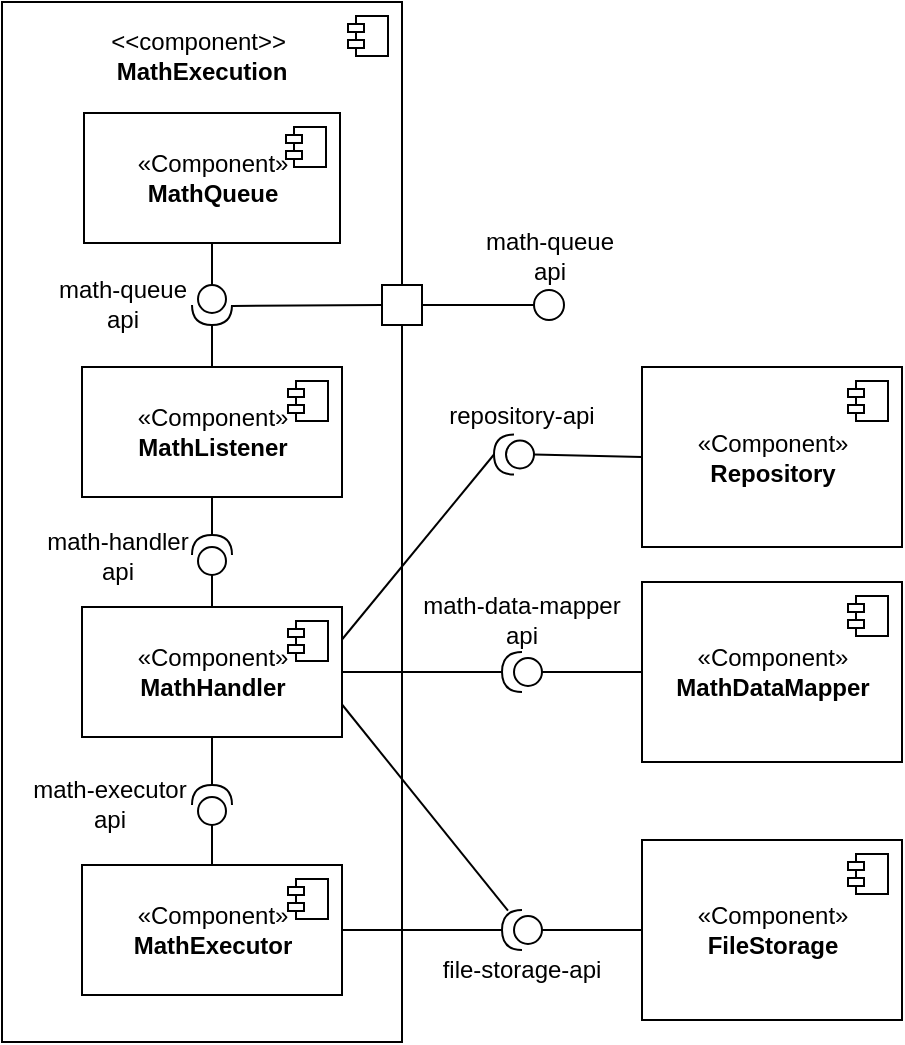 <mxfile version="17.2.4" type="device"><diagram id="9peL6Jdyi7slHA2bSrLi" name="Страница 1"><mxGraphModel dx="485" dy="1522" grid="1" gridSize="10" guides="1" tooltips="1" connect="1" arrows="1" fold="1" page="1" pageScale="1" pageWidth="827" pageHeight="1169" math="0" shadow="0"><root><mxCell id="0"/><mxCell id="1" parent="0"/><mxCell id="KFWdIDt0UImOJ-kJL9E7-3" value="" style="html=1;dropTarget=0;" parent="1" vertex="1"><mxGeometry x="60" y="-1150" width="200" height="520" as="geometry"/></mxCell><mxCell id="KFWdIDt0UImOJ-kJL9E7-4" value="" style="shape=module;jettyWidth=8;jettyHeight=4;" parent="KFWdIDt0UImOJ-kJL9E7-3" vertex="1"><mxGeometry x="1" width="20" height="20" relative="1" as="geometry"><mxPoint x="-27" y="7" as="offset"/></mxGeometry></mxCell><mxCell id="KFWdIDt0UImOJ-kJL9E7-5" value="&amp;lt;&amp;lt;component&amp;gt;&amp;gt;&amp;nbsp;&lt;br&gt;&lt;b&gt;MathExecution&lt;/b&gt;" style="text;html=1;strokeColor=none;fillColor=none;align=center;verticalAlign=middle;whiteSpace=wrap;rounded=0;" parent="1" vertex="1"><mxGeometry x="108" y="-1138.5" width="104" height="30" as="geometry"/></mxCell><mxCell id="KFWdIDt0UImOJ-kJL9E7-73" style="edgeStyle=none;rounded=0;orthogonalLoop=1;jettySize=auto;html=1;exitX=1;exitY=0.5;exitDx=0;exitDy=0;endArrow=none;endFill=0;entryX=1;entryY=0.5;entryDx=0;entryDy=0;entryPerimeter=0;" parent="1" source="KFWdIDt0UImOJ-kJL9E7-6" target="KFWdIDt0UImOJ-kJL9E7-38" edge="1"><mxGeometry relative="1" as="geometry"><mxPoint x="407" y="-508.5" as="targetPoint"/></mxGeometry></mxCell><mxCell id="KFWdIDt0UImOJ-kJL9E7-6" value="«Component»&lt;br&gt;&lt;b&gt;MathExecutor&lt;/b&gt;" style="html=1;dropTarget=0;" parent="1" vertex="1"><mxGeometry x="100" y="-718.5" width="130" height="65" as="geometry"/></mxCell><mxCell id="KFWdIDt0UImOJ-kJL9E7-7" value="" style="shape=module;jettyWidth=8;jettyHeight=4;" parent="KFWdIDt0UImOJ-kJL9E7-6" vertex="1"><mxGeometry x="1" width="20" height="20" relative="1" as="geometry"><mxPoint x="-27" y="7" as="offset"/></mxGeometry></mxCell><mxCell id="KFWdIDt0UImOJ-kJL9E7-66" style="edgeStyle=none;rounded=0;orthogonalLoop=1;jettySize=auto;html=1;exitX=1;exitY=0.5;exitDx=0;exitDy=0;entryX=1;entryY=0.5;entryDx=0;entryDy=0;entryPerimeter=0;endArrow=none;endFill=0;" parent="1" source="KFWdIDt0UImOJ-kJL9E7-9" target="KFWdIDt0UImOJ-kJL9E7-64" edge="1"><mxGeometry relative="1" as="geometry"/></mxCell><mxCell id="KFWdIDt0UImOJ-kJL9E7-68" style="edgeStyle=none;rounded=0;orthogonalLoop=1;jettySize=auto;html=1;exitX=1;exitY=0.25;exitDx=0;exitDy=0;entryX=1;entryY=0.5;entryDx=0;entryDy=0;entryPerimeter=0;endArrow=none;endFill=0;" parent="1" source="KFWdIDt0UImOJ-kJL9E7-9" target="KFWdIDt0UImOJ-kJL9E7-59" edge="1"><mxGeometry relative="1" as="geometry"/></mxCell><mxCell id="KFWdIDt0UImOJ-kJL9E7-69" style="edgeStyle=none;rounded=0;orthogonalLoop=1;jettySize=auto;html=1;exitX=0.5;exitY=1;exitDx=0;exitDy=0;entryX=1;entryY=0.5;entryDx=0;entryDy=0;entryPerimeter=0;endArrow=none;endFill=0;" parent="1" source="KFWdIDt0UImOJ-kJL9E7-9" target="KFWdIDt0UImOJ-kJL9E7-28" edge="1"><mxGeometry relative="1" as="geometry"/></mxCell><mxCell id="KFWdIDt0UImOJ-kJL9E7-72" style="edgeStyle=none;rounded=0;orthogonalLoop=1;jettySize=auto;html=1;exitX=1;exitY=0.75;exitDx=0;exitDy=0;entryX=0.851;entryY=0.982;entryDx=0;entryDy=0;entryPerimeter=0;endArrow=none;endFill=0;" parent="1" source="KFWdIDt0UImOJ-kJL9E7-9" target="KFWdIDt0UImOJ-kJL9E7-38" edge="1"><mxGeometry relative="1" as="geometry"/></mxCell><mxCell id="KFWdIDt0UImOJ-kJL9E7-9" value="«Component»&lt;br&gt;&lt;b&gt;MathHandler&lt;/b&gt;" style="html=1;dropTarget=0;" parent="1" vertex="1"><mxGeometry x="100" y="-847.5" width="130" height="65" as="geometry"/></mxCell><mxCell id="KFWdIDt0UImOJ-kJL9E7-10" value="" style="shape=module;jettyWidth=8;jettyHeight=4;" parent="KFWdIDt0UImOJ-kJL9E7-9" vertex="1"><mxGeometry x="1" width="20" height="20" relative="1" as="geometry"><mxPoint x="-27" y="7" as="offset"/></mxGeometry></mxCell><mxCell id="KFWdIDt0UImOJ-kJL9E7-51" style="edgeStyle=none;rounded=0;orthogonalLoop=1;jettySize=auto;html=1;exitX=0.5;exitY=1;exitDx=0;exitDy=0;endArrow=none;endFill=0;entryX=1;entryY=0.5;entryDx=0;entryDy=0;entryPerimeter=0;" parent="1" source="KFWdIDt0UImOJ-kJL9E7-11" target="KFWdIDt0UImOJ-kJL9E7-25" edge="1"><mxGeometry relative="1" as="geometry"><mxPoint x="187" y="-888.5" as="targetPoint"/></mxGeometry></mxCell><mxCell id="KFWdIDt0UImOJ-kJL9E7-11" value="«Component»&lt;br&gt;&lt;b&gt;MathListener&lt;/b&gt;" style="html=1;dropTarget=0;" parent="1" vertex="1"><mxGeometry x="100" y="-967.5" width="130" height="65" as="geometry"/></mxCell><mxCell id="KFWdIDt0UImOJ-kJL9E7-12" value="" style="shape=module;jettyWidth=8;jettyHeight=4;" parent="KFWdIDt0UImOJ-kJL9E7-11" vertex="1"><mxGeometry x="1" width="20" height="20" relative="1" as="geometry"><mxPoint x="-27" y="7" as="offset"/></mxGeometry></mxCell><mxCell id="KFWdIDt0UImOJ-kJL9E7-45" style="edgeStyle=none;rounded=0;orthogonalLoop=1;jettySize=auto;html=1;exitX=0.5;exitY=1;exitDx=0;exitDy=0;entryX=0;entryY=0.5;entryDx=0;entryDy=0;entryPerimeter=0;endArrow=none;endFill=0;" parent="1" source="KFWdIDt0UImOJ-kJL9E7-14" target="KFWdIDt0UImOJ-kJL9E7-44" edge="1"><mxGeometry relative="1" as="geometry"/></mxCell><mxCell id="KFWdIDt0UImOJ-kJL9E7-14" value="«Component»&lt;br&gt;&lt;b&gt;MathQueue&lt;/b&gt;" style="html=1;dropTarget=0;" parent="1" vertex="1"><mxGeometry x="101" y="-1094.5" width="128" height="65" as="geometry"/></mxCell><mxCell id="KFWdIDt0UImOJ-kJL9E7-15" value="" style="shape=module;jettyWidth=8;jettyHeight=4;" parent="KFWdIDt0UImOJ-kJL9E7-14" vertex="1"><mxGeometry x="1" width="20" height="20" relative="1" as="geometry"><mxPoint x="-27" y="7" as="offset"/></mxGeometry></mxCell><mxCell id="KFWdIDt0UImOJ-kJL9E7-70" style="edgeStyle=none;rounded=0;orthogonalLoop=1;jettySize=auto;html=1;exitX=0;exitY=0.5;exitDx=0;exitDy=0;exitPerimeter=0;entryX=0.5;entryY=0;entryDx=0;entryDy=0;endArrow=none;endFill=0;" parent="1" source="KFWdIDt0UImOJ-kJL9E7-28" target="KFWdIDt0UImOJ-kJL9E7-6" edge="1"><mxGeometry relative="1" as="geometry"/></mxCell><mxCell id="KFWdIDt0UImOJ-kJL9E7-28" value="" style="shape=providedRequiredInterface;html=1;verticalLabelPosition=bottom;sketch=0;direction=north;" parent="1" vertex="1"><mxGeometry x="155" y="-758.5" width="20" height="20" as="geometry"/></mxCell><mxCell id="KFWdIDt0UImOJ-kJL9E7-35" value="«Component»&lt;br&gt;&lt;b&gt;FileStorage&lt;/b&gt;" style="html=1;dropTarget=0;fillColor=default;" parent="1" vertex="1"><mxGeometry x="380" y="-731" width="130" height="90" as="geometry"/></mxCell><mxCell id="KFWdIDt0UImOJ-kJL9E7-36" value="" style="shape=module;jettyWidth=8;jettyHeight=4;fillColor=default;" parent="KFWdIDt0UImOJ-kJL9E7-35" vertex="1"><mxGeometry x="1" width="20" height="20" relative="1" as="geometry"><mxPoint x="-27" y="7" as="offset"/></mxGeometry></mxCell><mxCell id="KFWdIDt0UImOJ-kJL9E7-53" style="edgeStyle=none;rounded=0;orthogonalLoop=1;jettySize=auto;html=1;exitX=0;exitY=0.5;exitDx=0;exitDy=0;exitPerimeter=0;entryX=0;entryY=0.5;entryDx=0;entryDy=0;endArrow=none;endFill=0;" parent="1" source="KFWdIDt0UImOJ-kJL9E7-38" target="KFWdIDt0UImOJ-kJL9E7-35" edge="1"><mxGeometry relative="1" as="geometry"/></mxCell><mxCell id="KFWdIDt0UImOJ-kJL9E7-38" value="" style="shape=providedRequiredInterface;html=1;verticalLabelPosition=bottom;sketch=0;fillColor=default;direction=west;" parent="1" vertex="1"><mxGeometry x="310" y="-696" width="20" height="20" as="geometry"/></mxCell><mxCell id="KFWdIDt0UImOJ-kJL9E7-39" value="file-storage-api" style="text;html=1;strokeColor=none;fillColor=none;align=center;verticalAlign=middle;whiteSpace=wrap;rounded=0;" parent="1" vertex="1"><mxGeometry x="275" y="-681" width="90" height="30" as="geometry"/></mxCell><mxCell id="KFWdIDt0UImOJ-kJL9E7-46" style="edgeStyle=none;rounded=0;orthogonalLoop=1;jettySize=auto;html=1;exitX=1;exitY=0.5;exitDx=0;exitDy=0;exitPerimeter=0;entryX=0.5;entryY=0;entryDx=0;entryDy=0;endArrow=none;endFill=0;" parent="1" source="KFWdIDt0UImOJ-kJL9E7-44" target="KFWdIDt0UImOJ-kJL9E7-11" edge="1"><mxGeometry relative="1" as="geometry"/></mxCell><mxCell id="KFWdIDt0UImOJ-kJL9E7-52" style="edgeStyle=none;rounded=0;orthogonalLoop=1;jettySize=auto;html=1;exitX=0;exitY=0.5;exitDx=0;exitDy=0;exitPerimeter=0;entryX=0.5;entryY=0;entryDx=0;entryDy=0;endArrow=none;endFill=0;" parent="1" source="KFWdIDt0UImOJ-kJL9E7-25" target="KFWdIDt0UImOJ-kJL9E7-9" edge="1"><mxGeometry relative="1" as="geometry"/></mxCell><mxCell id="KFWdIDt0UImOJ-kJL9E7-25" value="" style="shape=providedRequiredInterface;html=1;verticalLabelPosition=bottom;sketch=0;direction=north;" parent="1" vertex="1"><mxGeometry x="155" y="-883.5" width="20" height="20" as="geometry"/></mxCell><mxCell id="KFWdIDt0UImOJ-kJL9E7-47" value="math-handler&lt;br&gt;api" style="text;html=1;strokeColor=none;fillColor=none;align=center;verticalAlign=middle;whiteSpace=wrap;rounded=0;" parent="1" vertex="1"><mxGeometry x="72.5" y="-888.5" width="90" height="30" as="geometry"/></mxCell><mxCell id="KFWdIDt0UImOJ-kJL9E7-56" value="«Component»&lt;br&gt;&lt;b&gt;Repository&lt;/b&gt;" style="html=1;dropTarget=0;fillColor=default;" parent="1" vertex="1"><mxGeometry x="380" y="-967.5" width="130" height="90" as="geometry"/></mxCell><mxCell id="KFWdIDt0UImOJ-kJL9E7-57" value="" style="shape=module;jettyWidth=8;jettyHeight=4;fillColor=default;" parent="KFWdIDt0UImOJ-kJL9E7-56" vertex="1"><mxGeometry x="1" width="20" height="20" relative="1" as="geometry"><mxPoint x="-27" y="7" as="offset"/></mxGeometry></mxCell><mxCell id="KFWdIDt0UImOJ-kJL9E7-58" style="edgeStyle=none;rounded=0;orthogonalLoop=1;jettySize=auto;html=1;exitX=0;exitY=0.5;exitDx=0;exitDy=0;exitPerimeter=0;entryX=0;entryY=0.5;entryDx=0;entryDy=0;endArrow=none;endFill=0;" parent="1" source="KFWdIDt0UImOJ-kJL9E7-59" target="KFWdIDt0UImOJ-kJL9E7-56" edge="1"><mxGeometry relative="1" as="geometry"/></mxCell><mxCell id="KFWdIDt0UImOJ-kJL9E7-59" value="" style="shape=providedRequiredInterface;html=1;verticalLabelPosition=bottom;sketch=0;fillColor=default;direction=west;" parent="1" vertex="1"><mxGeometry x="306" y="-933.75" width="20" height="20" as="geometry"/></mxCell><mxCell id="KFWdIDt0UImOJ-kJL9E7-60" value="repository-api" style="text;html=1;strokeColor=none;fillColor=none;align=center;verticalAlign=middle;whiteSpace=wrap;rounded=0;" parent="1" vertex="1"><mxGeometry x="275" y="-957.75" width="90" height="30" as="geometry"/></mxCell><mxCell id="KFWdIDt0UImOJ-kJL9E7-61" value="«Component»&lt;br&gt;&lt;b&gt;MathDataMapper&lt;/b&gt;" style="html=1;dropTarget=0;fillColor=default;" parent="1" vertex="1"><mxGeometry x="380" y="-860" width="130" height="90" as="geometry"/></mxCell><mxCell id="KFWdIDt0UImOJ-kJL9E7-62" value="" style="shape=module;jettyWidth=8;jettyHeight=4;fillColor=default;" parent="KFWdIDt0UImOJ-kJL9E7-61" vertex="1"><mxGeometry x="1" width="20" height="20" relative="1" as="geometry"><mxPoint x="-27" y="7" as="offset"/></mxGeometry></mxCell><mxCell id="KFWdIDt0UImOJ-kJL9E7-63" style="edgeStyle=none;rounded=0;orthogonalLoop=1;jettySize=auto;html=1;exitX=0;exitY=0.5;exitDx=0;exitDy=0;exitPerimeter=0;entryX=0;entryY=0.5;entryDx=0;entryDy=0;endArrow=none;endFill=0;" parent="1" source="KFWdIDt0UImOJ-kJL9E7-64" target="KFWdIDt0UImOJ-kJL9E7-61" edge="1"><mxGeometry relative="1" as="geometry"/></mxCell><mxCell id="KFWdIDt0UImOJ-kJL9E7-64" value="" style="shape=providedRequiredInterface;html=1;verticalLabelPosition=bottom;sketch=0;fillColor=default;direction=west;" parent="1" vertex="1"><mxGeometry x="310" y="-825" width="20" height="20" as="geometry"/></mxCell><mxCell id="KFWdIDt0UImOJ-kJL9E7-65" value="math-data-mapper&lt;br&gt;api" style="text;html=1;strokeColor=none;fillColor=none;align=center;verticalAlign=middle;whiteSpace=wrap;rounded=0;" parent="1" vertex="1"><mxGeometry x="260" y="-856" width="120" height="30" as="geometry"/></mxCell><mxCell id="KFWdIDt0UImOJ-kJL9E7-71" value="math-executor&lt;br&gt;api" style="text;html=1;strokeColor=none;fillColor=none;align=center;verticalAlign=middle;whiteSpace=wrap;rounded=0;" parent="1" vertex="1"><mxGeometry x="69" y="-764.5" width="90" height="30" as="geometry"/></mxCell><mxCell id="KFWdIDt0UImOJ-kJL9E7-75" value="" style="ellipse;whiteSpace=wrap;html=1;aspect=fixed;" parent="1" vertex="1"><mxGeometry x="326" y="-1006" width="15" height="15" as="geometry"/></mxCell><mxCell id="KFWdIDt0UImOJ-kJL9E7-80" style="edgeStyle=none;rounded=0;orthogonalLoop=1;jettySize=auto;html=1;exitX=1;exitY=0.5;exitDx=0;exitDy=0;entryX=0;entryY=0.5;entryDx=0;entryDy=0;endArrow=none;endFill=0;" parent="1" source="KFWdIDt0UImOJ-kJL9E7-76" target="KFWdIDt0UImOJ-kJL9E7-75" edge="1"><mxGeometry relative="1" as="geometry"/></mxCell><mxCell id="KFWdIDt0UImOJ-kJL9E7-83" style="edgeStyle=none;rounded=0;orthogonalLoop=1;jettySize=auto;html=1;exitX=0;exitY=0.5;exitDx=0;exitDy=0;entryX=0.525;entryY=-0.008;entryDx=0;entryDy=0;entryPerimeter=0;endArrow=none;endFill=0;" parent="1" source="KFWdIDt0UImOJ-kJL9E7-76" target="KFWdIDt0UImOJ-kJL9E7-44" edge="1"><mxGeometry relative="1" as="geometry"/></mxCell><mxCell id="KFWdIDt0UImOJ-kJL9E7-76" value="" style="whiteSpace=wrap;html=1;aspect=fixed;" parent="1" vertex="1"><mxGeometry x="250" y="-1008.5" width="20" height="20" as="geometry"/></mxCell><mxCell id="KFWdIDt0UImOJ-kJL9E7-41" value="math-queue&lt;br&gt;api" style="text;html=1;strokeColor=none;fillColor=none;align=center;verticalAlign=middle;whiteSpace=wrap;rounded=0;" parent="1" vertex="1"><mxGeometry x="84" y="-1014.5" width="73" height="30" as="geometry"/></mxCell><mxCell id="KFWdIDt0UImOJ-kJL9E7-44" value="" style="shape=providedRequiredInterface;html=1;verticalLabelPosition=bottom;sketch=0;direction=south;" parent="1" vertex="1"><mxGeometry x="155" y="-1008.5" width="20" height="20" as="geometry"/></mxCell><mxCell id="KFWdIDt0UImOJ-kJL9E7-84" value="math-queue&lt;br&gt;api" style="text;html=1;strokeColor=none;fillColor=none;align=center;verticalAlign=middle;whiteSpace=wrap;rounded=0;" parent="1" vertex="1"><mxGeometry x="288.5" y="-1038.5" width="90" height="30" as="geometry"/></mxCell></root></mxGraphModel></diagram></mxfile>